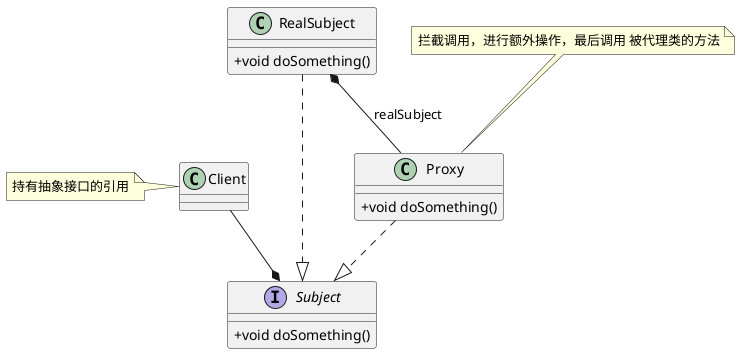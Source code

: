 @startuml

skinparam classAttributeIconSize 0

note "拦截调用，进行额外操作，最后调用 被代理类的方法" as N1

interface Subject{
    +void doSomething()
}

class RealSubject{
    +void doSomething()
}

class Proxy{
    +void doSomething()
}

RealSubject ..|> Subject
Proxy ..|> Subject

RealSubject *-- Proxy : realSubject

Client --* Subject

N1 .. Proxy
note left of Client : 持有抽象接口的引用

@enduml